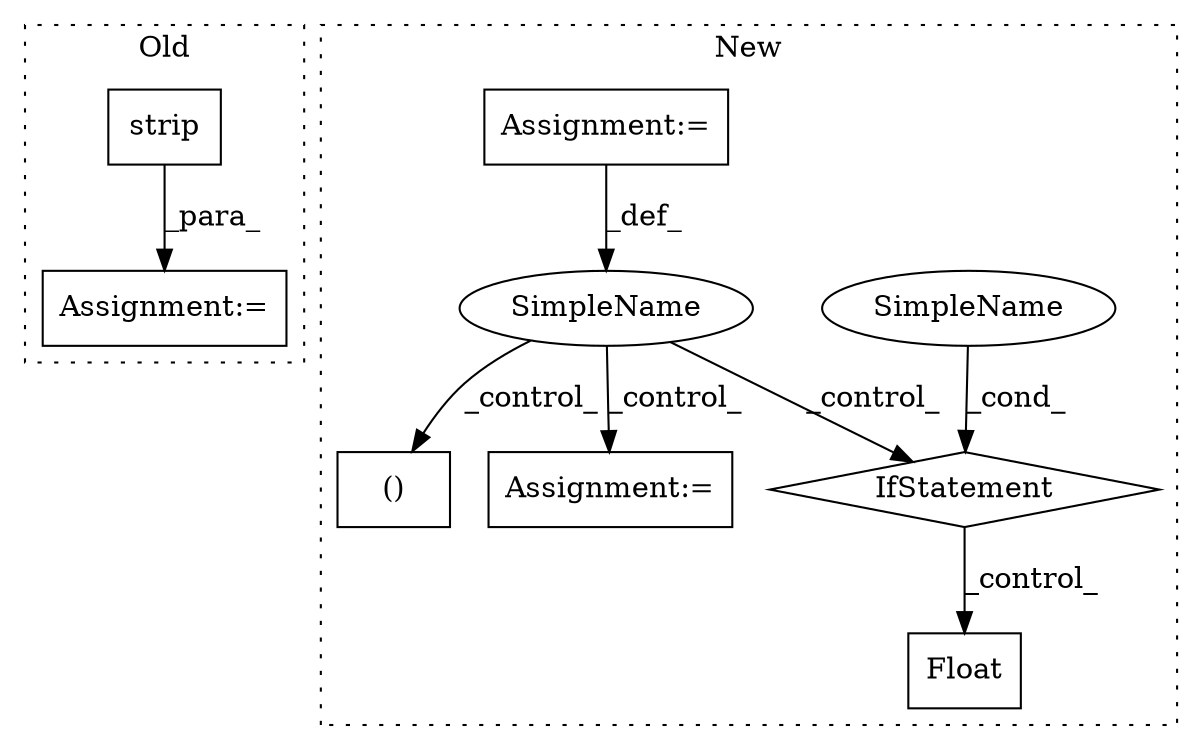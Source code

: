 digraph G {
subgraph cluster0 {
1 [label="strip" a="32" s="4129" l="7" shape="box"];
5 [label="Assignment:=" a="7" s="4117" l="1" shape="box"];
label = "Old";
style="dotted";
}
subgraph cluster1 {
2 [label="Float" a="32" s="4484,4512" l="6,1" shape="box"];
3 [label="IfStatement" a="25" s="4412,4464" l="4,2" shape="diamond"];
4 [label="SimpleName" a="42" s="" l="" shape="ellipse"];
6 [label="SimpleName" a="42" s="4164" l="5" shape="ellipse"];
7 [label="()" a="106" s="4226" l="44" shape="box"];
8 [label="Assignment:=" a="7" s="4095,4209" l="53,2" shape="box"];
9 [label="Assignment:=" a="7" s="4383" l="1" shape="box"];
label = "New";
style="dotted";
}
1 -> 5 [label="_para_"];
3 -> 2 [label="_control_"];
4 -> 3 [label="_cond_"];
6 -> 7 [label="_control_"];
6 -> 9 [label="_control_"];
6 -> 3 [label="_control_"];
8 -> 6 [label="_def_"];
}